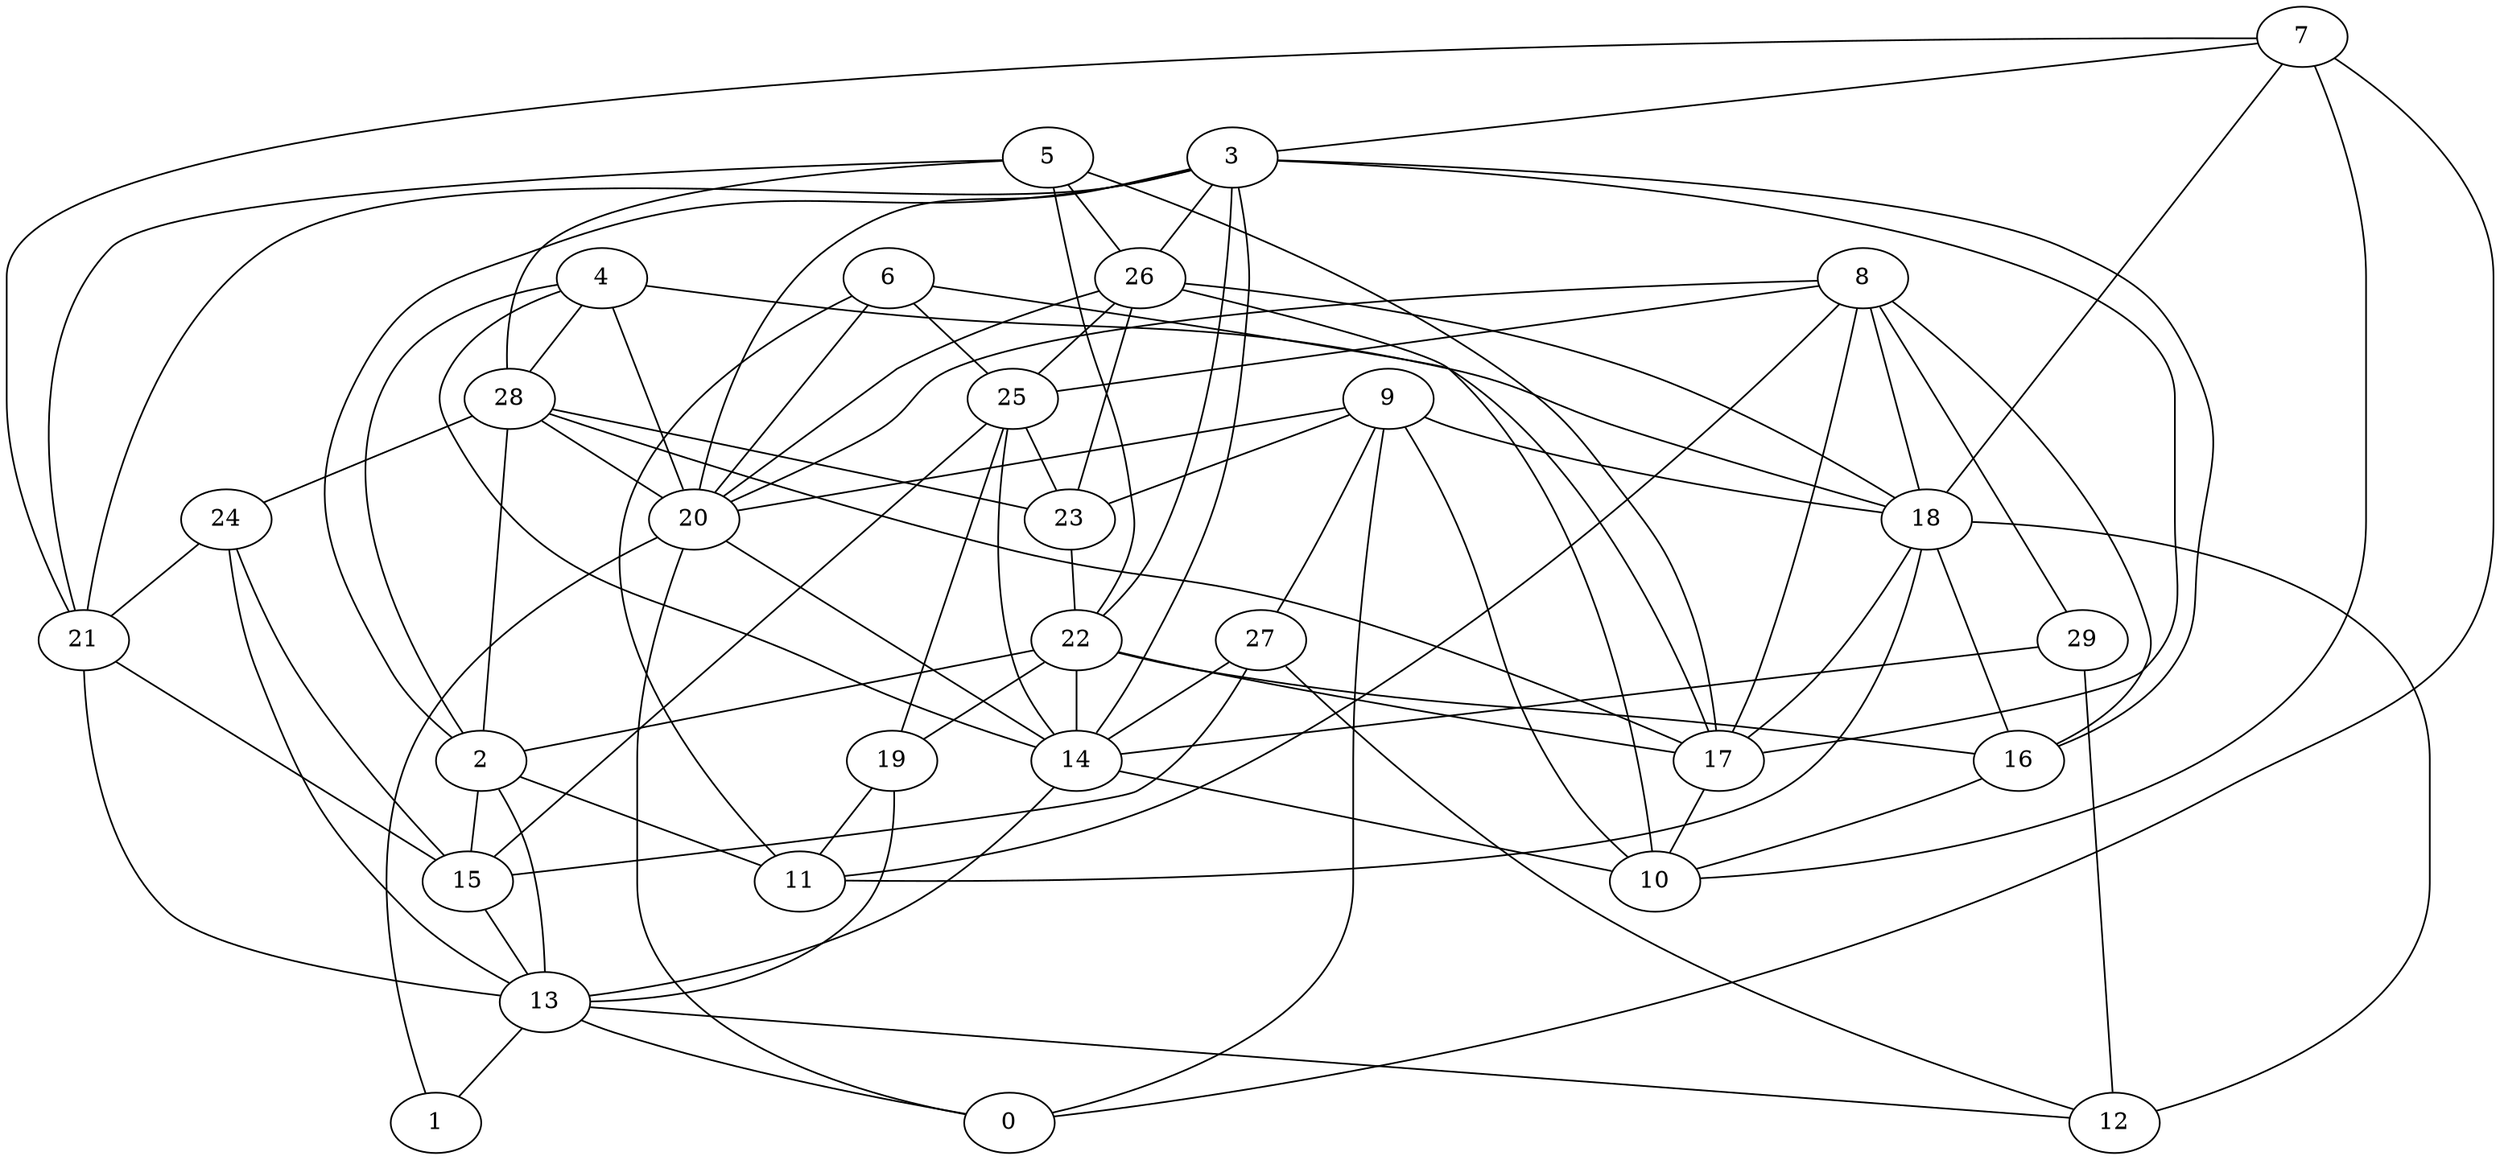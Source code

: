 digraph GG_graph {

subgraph G_graph {
edge [color = black]
"20" -> "1" [dir = none]
"13" -> "12" [dir = none]
"15" -> "13" [dir = none]
"22" -> "19" [dir = none]
"22" -> "2" [dir = none]
"22" -> "17" [dir = none]
"9" -> "27" [dir = none]
"9" -> "18" [dir = none]
"21" -> "13" [dir = none]
"28" -> "23" [dir = none]
"7" -> "0" [dir = none]
"7" -> "10" [dir = none]
"18" -> "17" [dir = none]
"26" -> "10" [dir = none]
"26" -> "23" [dir = none]
"26" -> "20" [dir = none]
"26" -> "18" [dir = none]
"5" -> "17" [dir = none]
"4" -> "14" [dir = none]
"4" -> "20" [dir = none]
"8" -> "29" [dir = none]
"8" -> "25" [dir = none]
"8" -> "18" [dir = none]
"2" -> "13" [dir = none]
"6" -> "11" [dir = none]
"6" -> "17" [dir = none]
"3" -> "16" [dir = none]
"3" -> "20" [dir = none]
"24" -> "21" [dir = none]
"4" -> "2" [dir = none]
"27" -> "14" [dir = none]
"22" -> "14" [dir = none]
"28" -> "20" [dir = none]
"24" -> "15" [dir = none]
"25" -> "14" [dir = none]
"5" -> "21" [dir = none]
"25" -> "23" [dir = none]
"20" -> "14" [dir = none]
"2" -> "11" [dir = none]
"5" -> "22" [dir = none]
"8" -> "17" [dir = none]
"29" -> "12" [dir = none]
"9" -> "10" [dir = none]
"22" -> "16" [dir = none]
"28" -> "24" [dir = none]
"5" -> "26" [dir = none]
"8" -> "16" [dir = none]
"3" -> "2" [dir = none]
"8" -> "20" [dir = none]
"25" -> "19" [dir = none]
"4" -> "18" [dir = none]
"3" -> "21" [dir = none]
"20" -> "0" [dir = none]
"17" -> "10" [dir = none]
"13" -> "1" [dir = none]
"13" -> "0" [dir = none]
"7" -> "21" [dir = none]
"9" -> "0" [dir = none]
"26" -> "25" [dir = none]
"7" -> "18" [dir = none]
"9" -> "23" [dir = none]
"18" -> "16" [dir = none]
"29" -> "14" [dir = none]
"16" -> "10" [dir = none]
"24" -> "13" [dir = none]
"3" -> "14" [dir = none]
"23" -> "22" [dir = none]
"28" -> "17" [dir = none]
"5" -> "28" [dir = none]
"25" -> "15" [dir = none]
"14" -> "10" [dir = none]
"3" -> "26" [dir = none]
"27" -> "12" [dir = none]
"18" -> "11" [dir = none]
"19" -> "11" [dir = none]
"21" -> "15" [dir = none]
"7" -> "3" [dir = none]
"6" -> "25" [dir = none]
"14" -> "13" [dir = none]
"8" -> "11" [dir = none]
"27" -> "15" [dir = none]
"4" -> "28" [dir = none]
"28" -> "2" [dir = none]
"2" -> "15" [dir = none]
"6" -> "20" [dir = none]
"9" -> "20" [dir = none]
"3" -> "17" [dir = none]
"3" -> "22" [dir = none]
"18" -> "12" [dir = none]
"19" -> "13" [dir = none]
}

}
